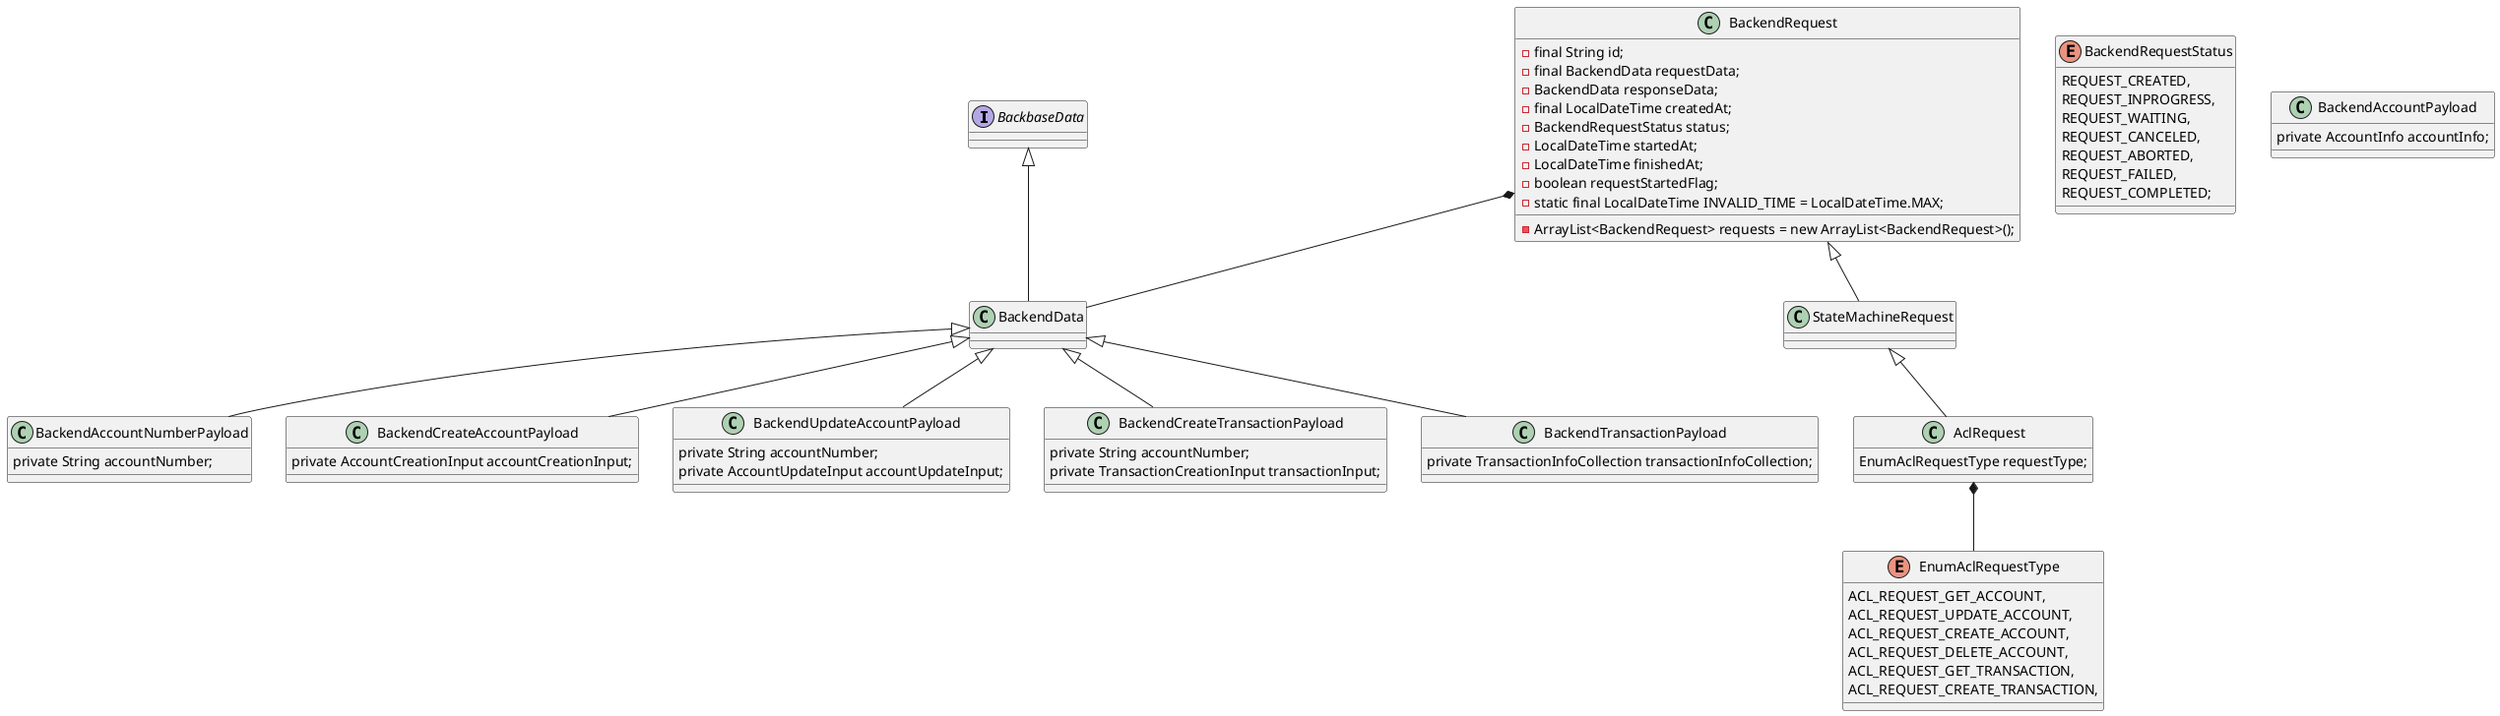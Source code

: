 @startuml

interface BackbaseData

class BackendRequest {
  - final String id;
  - final BackendData requestData;
  - BackendData responseData;
  - final LocalDateTime createdAt;
  - BackendRequestStatus status;
  - LocalDateTime startedAt;
  - LocalDateTime finishedAt;
  - boolean requestStartedFlag;
  - ArrayList<BackendRequest> requests = new ArrayList<BackendRequest>();
  - static final LocalDateTime INVALID_TIME = LocalDateTime.MAX;
}

enum BackendRequestStatus {
  REQUEST_CREATED,
  REQUEST_INPROGRESS,
  REQUEST_WAITING,
  REQUEST_CANCELED,
  REQUEST_ABORTED,
  REQUEST_FAILED,
  REQUEST_COMPLETED;
}

class AclRequest {
  EnumAclRequestType requestType;
}

enum EnumAclRequestType  {
  ACL_REQUEST_GET_ACCOUNT,
  ACL_REQUEST_UPDATE_ACCOUNT,
  ACL_REQUEST_CREATE_ACCOUNT,
  ACL_REQUEST_DELETE_ACCOUNT,
  ACL_REQUEST_GET_TRANSACTION,
  ACL_REQUEST_CREATE_TRANSACTION,
}


BackendRequest <|-- StateMachineRequest
StateMachineRequest <|-- AclRequest
AclRequest *-- EnumAclRequestType
BackendRequest *-- BackendData

class BackendAccountNumberPayload  {
  private String accountNumber;
}

class BackendAccountPayload {
  private AccountInfo accountInfo;
}

class BackendCreateAccountPayload {
    private AccountCreationInput accountCreationInput;
}

class BackendUpdateAccountPayload  {
  private String accountNumber;
  private AccountUpdateInput accountUpdateInput;
}

class BackendCreateTransactionPayload  {
  private String accountNumber;
  private TransactionCreationInput transactionInput;
}


class BackendTransactionPayload  {
    private TransactionInfoCollection transactionInfoCollection;
}


BackbaseData <|-- BackendData
BackendData <|-- BackendAccountNumberPayload
BackendData <|-- BackendCreateAccountPayload
BackendData <|-- BackendUpdateAccountPayload
BackendData <|-- BackendCreateTransactionPayload
BackendData <|-- BackendTransactionPayload


@enduml